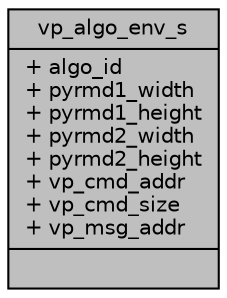 digraph "vp_algo_env_s"
{
 // INTERACTIVE_SVG=YES
 // LATEX_PDF_SIZE
  bgcolor="transparent";
  edge [fontname="Helvetica",fontsize="10",labelfontname="Helvetica",labelfontsize="10"];
  node [fontname="Helvetica",fontsize="10",shape=record];
  Node1 [label="{vp_algo_env_s\n|+ algo_id\l+ pyrmd1_width\l+ pyrmd1_height\l+ pyrmd2_width\l+ pyrmd2_height\l+ vp_cmd_addr\l+ vp_cmd_size\l+ vp_msg_addr\l|}",height=0.2,width=0.4,color="black", fillcolor="grey75", style="filled", fontcolor="black",tooltip=" "];
}
